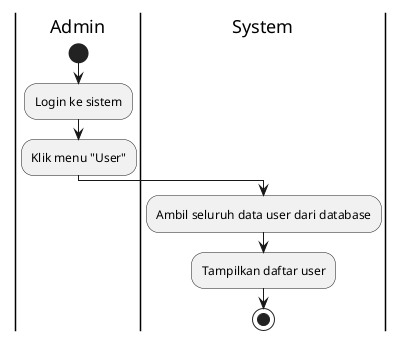 @startuml
|Admin|
start
:Login ke sistem;
:Klik menu "User";
|System|
:Ambil seluruh data user dari database;
:Tampilkan daftar user;
stop
@enduml